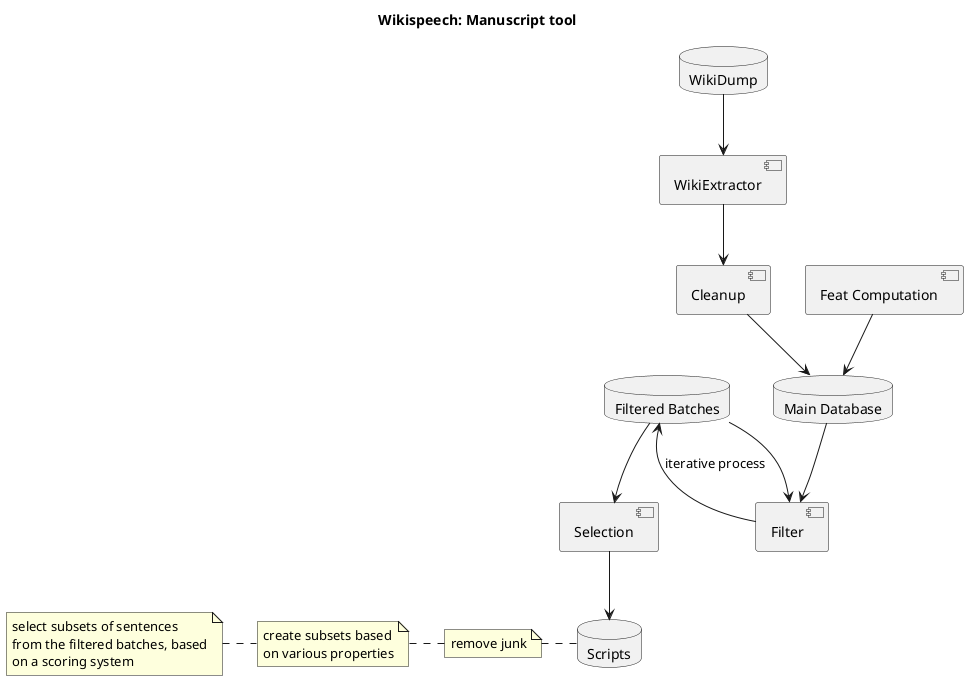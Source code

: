 @startuml

title
Wikispeech: Manuscript tool
end title

component WikiExtractor
component Cleanup
component Filter
component Selection
component "Feat Computation" as FeatComputation

database WikiDump
database "Main Database" as MainDatabase
database "Filtered Batches" as FilteredBatches
database Scripts

WikiDump --> WikiExtractor
WikiExtractor --> Cleanup
note left: remove junk

Cleanup --> MainDatabase

FeatComputation --> MainDatabase

MainDatabase --> Filter
note left
create subsets based
on various properties
end note

Filter --> FilteredBatches: iterative process
FilteredBatches --> Filter


FilteredBatches --> Selection
note left
select subsets of sentences
from the filtered batches, based
on a scoring system
end note
Selection --> Scripts



@enduml
